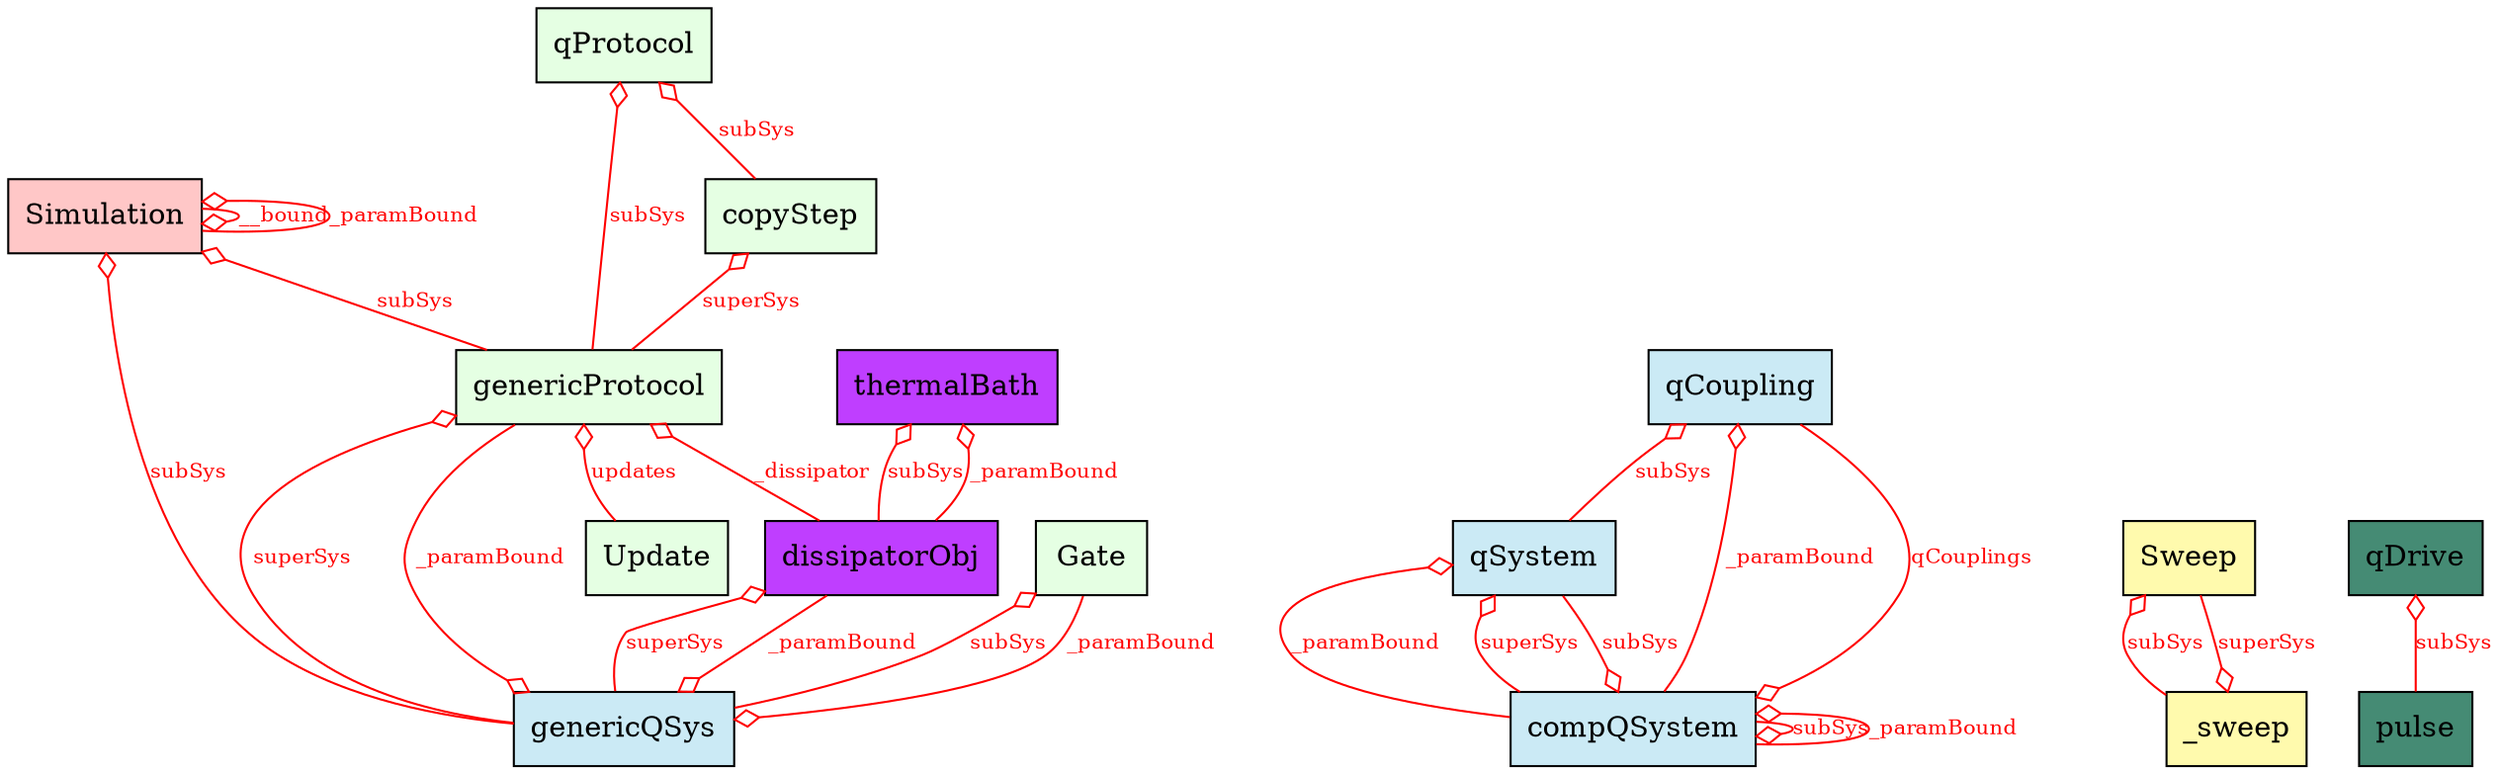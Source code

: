 digraph "classes_quanguru" {
graph [ dpi=300 ];
rankdir=BT
charset="utf-8"

/* 
 * all the classes: gathered with other classes in the same module and (mostly) arranged in the order they appear in the 
 * module (expect when I switched the order to adjust the .png), this arrangement shows where they are in the inheritance
 * or where they become part of composition in the inheritance.
 * The modules are arranged: - first from the top of the inheritance, - then what I think is a more fundamental module.
 * 
 * nodes in each module are shown with the same color. Note that I treat QGates as part of QPro
 */

// QSys.py
"classes.QSys.genericQSys" [color="black", fontcolor="black", label="genericQSys", shape="box", style="filled", fillcolor="#cbeaf5"];
"classes.QSys.compQSystem" [color="black", fontcolor="black", label="compQSystem", shape="box", style="filled", fillcolor="#cbeaf5"];
"classes.QSys.qSystem" [color="black", fontcolor="black", label="qSystem", shape="box", style="filled", fillcolor="#cbeaf5"];
"classes.QSys.qCoupling" [color="black", fontcolor="black", label="qCoupling", shape="box", style="filled", fillcolor="#cbeaf5"];

// QSim.py
"classes.QSim.Simulation" [color="black", fontcolor="black", label="Simulation", shape="box", style="filled", fillcolor="#ffc7c7"];

// QPro.py (and QGates)
"classes.QPro.genericProtocol" [color="black", fontcolor="black", label="genericProtocol", shape="box", style="filled", fillcolor="#e5ffe3"];
"classes.QPro.qProtocol" [color="black", fontcolor="black", label="qProtocol", shape="box", style="filled", fillcolor="#e5ffe3"];
"classes.QPro.copyStep" [color="black", fontcolor="black", label="copyStep", shape="box", style="filled", fillcolor="#e5ffe3"];
"classes.QPro.Gate" [color="black", fontcolor="black", label="Gate", shape="box", style="filled", fillcolor="#e5ffe3"];
"classes.QPro.Update" [color="black", fontcolor="black", label="Update", shape="box", style="filled", fillcolor="#e5ffe3"];

// QSweep.py
"classes.QSweep._sweep" [color="black", fontcolor="black", label="_sweep", shape="box", style="filled", fillcolor="#fffaad"];
"classes.QSweep.Sweep" [color="black", fontcolor="black", label="Sweep", shape="box", style="filled", fillcolor="#fffaad"];

// environment.py
"classes.environment.dissipatorObj" [color="black", fontcolor="black", label="dissipatorObj", shape="box", style="filled", fillcolor=darkorchid1];
"classes.environment.thermalBath" [color="black", fontcolor="black", label="thermalBath", shape="box", style="filled", fillcolor=darkorchid1];

// QDrive.py
"classes.QDrive.qDrive" [color="black", fontcolor="black", label="qDrive", shape="box", style="filled", fillcolor=aquamarine4];
"classes.QDrive.pulse" [color="black", fontcolor="black", label="pulse", shape="box", style="filled", fillcolor=aquamarine4];


// indirect compositions

// in QSys.py
"classes.QSys.compQSystem" -> "classes.QSys.compQSystem" [arrowhead="none", color="red", arrowtail="odiamond", dir=both, label="subSys", fontsize=10, fontcolor=red];
"classes.QSys.qSystem" -> "classes.QSys.compQSystem" [arrowhead="odiamond", color="red", arrowtail="none", label="subSys", fontsize=10, fontcolor=red];
"classes.QSys.qCoupling" -> "classes.QSys.compQSystem" [arrowhead="odiamond", color="red", arrowtail="none", label="qCouplings", fontsize=10, fontcolor=red];
"classes.QSys.compQSystem" -> "classes.QSys.compQSystem" [arrowhead="odiamond", color="red", arrowtail="none", label="_paramBound", fontsize=10, fontcolor=red];
"classes.QSys.compQSystem" -> "classes.QSys.qSystem" [arrowhead="odiamond", color="red", arrowtail="none", label="_paramBound", fontsize=10, fontcolor=red];
"classes.QSys.compQSystem" -> "classes.QSys.qCoupling" [arrowhead="odiamond", color="red", arrowtail="none", label="_paramBound", fontsize=10, fontcolor=red];
"classes.QSys.compQSystem" -> "classes.QSys.qSystem" [arrowhead="odiamond", color="red", arrowtail="none", label="superSys", fontsize=10, fontcolor=red];
"classes.QSys.qSystem" -> "classes.QSys.qCoupling" [arrowhead="odiamond", color="red", arrowtail="none", label="subSys", fontsize=10, fontcolor=red];

// in QSim.py
// note that these functionalities are implemented in timeBase with _bound method, and the _bound method is called in QSim
"classes.QSim.Simulation" -> "classes.QSim.Simulation" [arrowhead="none", color="red", arrowtail="odiamond", dir=both, label="__bound", fontsize=10, fontcolor=red];
"classes.QSim.Simulation" -> "classes.QSim.Simulation" [arrowhead="odiamond", color="red", arrowtail="none", label="_paramBound", fontsize=10, fontcolor=red];
"classes.QPro.genericProtocol" -> "classes.QSim.Simulation" [arrowhead="odiamond", color="red", arrowtail="none", label="subSys", fontsize=10, fontcolor=red];
"classes.QSys.genericQSys" -> "classes.QSim.Simulation" [arrowhead="odiamond", color="red", arrowtail="none", label="subSys", fontsize=10, fontcolor=red];

// in QPro.py
"classes.QPro.Update" -> "classes.QPro.genericProtocol" [arrowhead="odiamond", color="red", arrowtail="none", label="updates", fontsize=10, fontcolor=red];
"classes.environment.dissipatorObj" -> "classes.QPro.genericProtocol" [arrowhead="odiamond", color="red", arrowtail="none", label="_dissipator", fontsize=10, fontcolor=red];
"classes.QPro.genericProtocol" -> "classes.QPro.copyStep" [arrowhead="odiamond", color="red", arrowtail="none", label="superSys", fontsize=10, fontcolor=red];
"classes.QSys.genericQSys" -> "classes.QPro.genericProtocol" [arrowhead="odiamond", color="red", arrowtail="none", label="superSys", fontsize=10, fontcolor=red];
"classes.QPro.genericProtocol" -> "classes.QSys.genericQSys" [arrowhead="odiamond", color="red", arrowtail="none", label="_paramBound", fontsize=10, fontcolor=red];
"classes.QPro.genericProtocol" -> "classes.QPro.qProtocol" [arrowhead="odiamond", color="red", arrowtail="none", label="subSys", fontsize=10, fontcolor=red];
"classes.QPro.copyStep" -> "classes.QPro.qProtocol" [arrowhead="odiamond", color="red", arrowtail="none", label="subSys", fontsize=10, fontcolor=red];
"classes.QSys.genericQSys" -> "classes.QPro.Gate" [arrowhead="odiamond", color="red", arrowtail="none", label="subSys", fontsize=10, fontcolor=red];
"classes.QPro.Gate" -> "classes.QSys.genericQSys" [arrowhead="odiamond", color="red", arrowtail="none", label="_paramBound", fontsize=10, fontcolor=red];

// in QSweep.py
"classes.QSweep.Sweep" -> "classes.QSweep._sweep" [arrowhead="odiamond", color="red", arrowtail="none", label="superSys", fontsize=10, fontcolor=red];
"classes.QSweep._sweep" -> "classes.QSweep.Sweep" [arrowhead="odiamond", color="red", arrowtail="none", label="subSys", fontsize=10, fontcolor=red];

// in environment.py
"classes.QSys.genericQSys" -> "classes.environment.dissipatorObj" [arrowhead="odiamond", color="red", arrowtail="none", label="superSys", fontsize=10, fontcolor=red];
"classes.environment.dissipatorObj" -> "classes.QSys.genericQSys" [arrowhead="odiamond", color="red", arrowtail="none", label="_paramBound", fontsize=10, fontcolor=red];
"classes.environment.dissipatorObj" -> "classes.environment.thermalBath" [arrowhead="odiamond", color="red", arrowtail="none", label="subSys", fontsize=10, fontcolor=red];
"classes.environment.dissipatorObj" -> "classes.environment.thermalBath" [arrowhead="odiamond", color="red", arrowtail="none", label="_paramBound", fontsize=10, fontcolor=red];

// in QDrive.py
"classes.QDrive.pulse" -> "classes.QDrive.qDrive" [arrowhead="odiamond", color="red", arrowtail="none", label="subSys", fontsize=10, fontcolor=red];

}
